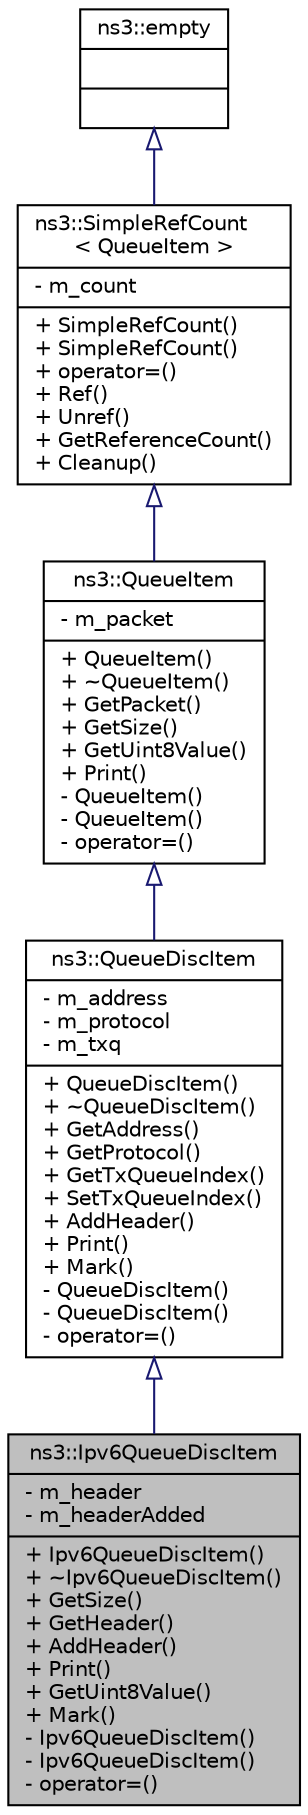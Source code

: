digraph "ns3::Ipv6QueueDiscItem"
{
  edge [fontname="Helvetica",fontsize="10",labelfontname="Helvetica",labelfontsize="10"];
  node [fontname="Helvetica",fontsize="10",shape=record];
  Node1 [label="{ns3::Ipv6QueueDiscItem\n|- m_header\l- m_headerAdded\l|+ Ipv6QueueDiscItem()\l+ ~Ipv6QueueDiscItem()\l+ GetSize()\l+ GetHeader()\l+ AddHeader()\l+ Print()\l+ GetUint8Value()\l+ Mark()\l- Ipv6QueueDiscItem()\l- Ipv6QueueDiscItem()\l- operator=()\l}",height=0.2,width=0.4,color="black", fillcolor="grey75", style="filled", fontcolor="black"];
  Node2 -> Node1 [dir="back",color="midnightblue",fontsize="10",style="solid",arrowtail="onormal"];
  Node2 [label="{ns3::QueueDiscItem\n|- m_address\l- m_protocol\l- m_txq\l|+ QueueDiscItem()\l+ ~QueueDiscItem()\l+ GetAddress()\l+ GetProtocol()\l+ GetTxQueueIndex()\l+ SetTxQueueIndex()\l+ AddHeader()\l+ Print()\l+ Mark()\l- QueueDiscItem()\l- QueueDiscItem()\l- operator=()\l}",height=0.2,width=0.4,color="black", fillcolor="white", style="filled",URL="$dc/d5c/classns3_1_1QueueDiscItem.html"];
  Node3 -> Node2 [dir="back",color="midnightblue",fontsize="10",style="solid",arrowtail="onormal"];
  Node3 [label="{ns3::QueueItem\n|- m_packet\l|+ QueueItem()\l+ ~QueueItem()\l+ GetPacket()\l+ GetSize()\l+ GetUint8Value()\l+ Print()\l- QueueItem()\l- QueueItem()\l- operator=()\l}",height=0.2,width=0.4,color="black", fillcolor="white", style="filled",URL="$de/d7b/classns3_1_1QueueItem.html",tooltip="Base class to represent items of packet Queues. "];
  Node4 -> Node3 [dir="back",color="midnightblue",fontsize="10",style="solid",arrowtail="onormal"];
  Node4 [label="{ns3::SimpleRefCount\l\< QueueItem \>\n|- m_count\l|+ SimpleRefCount()\l+ SimpleRefCount()\l+ operator=()\l+ Ref()\l+ Unref()\l+ GetReferenceCount()\l+ Cleanup()\l}",height=0.2,width=0.4,color="black", fillcolor="white", style="filled",URL="$da/da1/classns3_1_1SimpleRefCount.html"];
  Node5 -> Node4 [dir="back",color="midnightblue",fontsize="10",style="solid",arrowtail="onormal"];
  Node5 [label="{ns3::empty\n||}",height=0.2,width=0.4,color="black", fillcolor="white", style="filled",URL="$d9/d6a/classns3_1_1empty.html",tooltip="make Callback use a separate empty type "];
}
